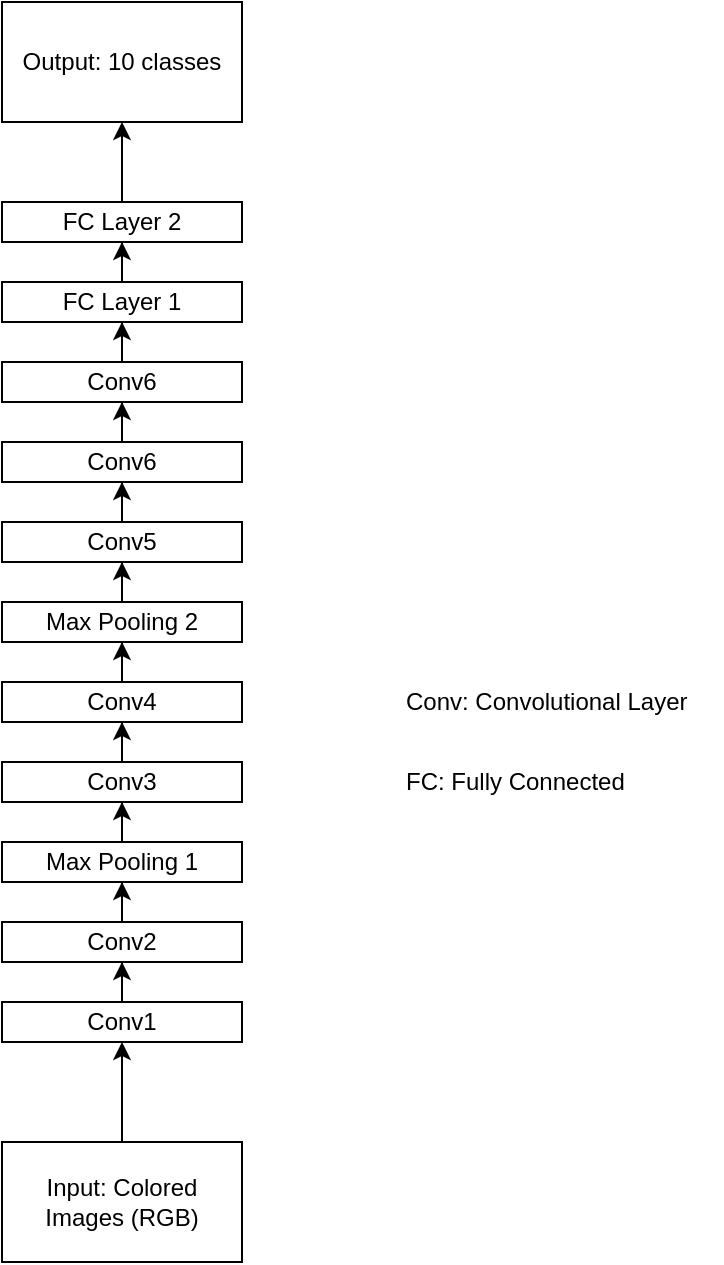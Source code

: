<mxfile version="18.0.3" type="github">
  <diagram id="wc5u_3k6WploP4A_vuO7" name="Page-1">
    <mxGraphModel dx="1422" dy="790" grid="1" gridSize="10" guides="1" tooltips="1" connect="1" arrows="1" fold="1" page="1" pageScale="1" pageWidth="850" pageHeight="1100" math="0" shadow="0">
      <root>
        <mxCell id="0" />
        <mxCell id="1" parent="0" />
        <mxCell id="hTojvkaq_PwxAIXKP4DE-3" value="" style="edgeStyle=orthogonalEdgeStyle;rounded=0;orthogonalLoop=1;jettySize=auto;html=1;" edge="1" parent="1" source="hTojvkaq_PwxAIXKP4DE-1">
          <mxGeometry relative="1" as="geometry">
            <mxPoint x="340" y="720" as="targetPoint" />
            <Array as="points">
              <mxPoint x="340" y="740" />
              <mxPoint x="340" y="740" />
            </Array>
          </mxGeometry>
        </mxCell>
        <mxCell id="hTojvkaq_PwxAIXKP4DE-1" value="Input: Colored Images (RGB)" style="rounded=0;whiteSpace=wrap;html=1;" vertex="1" parent="1">
          <mxGeometry x="280" y="770" width="120" height="60" as="geometry" />
        </mxCell>
        <mxCell id="hTojvkaq_PwxAIXKP4DE-5" value="" style="edgeStyle=orthogonalEdgeStyle;rounded=0;orthogonalLoop=1;jettySize=auto;html=1;" edge="1" parent="1" source="hTojvkaq_PwxAIXKP4DE-2" target="hTojvkaq_PwxAIXKP4DE-4">
          <mxGeometry relative="1" as="geometry" />
        </mxCell>
        <mxCell id="hTojvkaq_PwxAIXKP4DE-2" value="Conv1" style="rounded=0;whiteSpace=wrap;html=1;" vertex="1" parent="1">
          <mxGeometry x="280" y="700" width="120" height="20" as="geometry" />
        </mxCell>
        <mxCell id="hTojvkaq_PwxAIXKP4DE-7" value="" style="edgeStyle=orthogonalEdgeStyle;rounded=0;orthogonalLoop=1;jettySize=auto;html=1;" edge="1" parent="1" source="hTojvkaq_PwxAIXKP4DE-4" target="hTojvkaq_PwxAIXKP4DE-6">
          <mxGeometry relative="1" as="geometry" />
        </mxCell>
        <mxCell id="hTojvkaq_PwxAIXKP4DE-4" value="Conv2" style="rounded=0;whiteSpace=wrap;html=1;" vertex="1" parent="1">
          <mxGeometry x="280" y="660" width="120" height="20" as="geometry" />
        </mxCell>
        <mxCell id="hTojvkaq_PwxAIXKP4DE-9" value="" style="edgeStyle=orthogonalEdgeStyle;rounded=0;orthogonalLoop=1;jettySize=auto;html=1;" edge="1" parent="1" source="hTojvkaq_PwxAIXKP4DE-6" target="hTojvkaq_PwxAIXKP4DE-8">
          <mxGeometry relative="1" as="geometry" />
        </mxCell>
        <mxCell id="hTojvkaq_PwxAIXKP4DE-6" value="Max Pooling 1" style="rounded=0;whiteSpace=wrap;html=1;" vertex="1" parent="1">
          <mxGeometry x="280" y="620" width="120" height="20" as="geometry" />
        </mxCell>
        <mxCell id="hTojvkaq_PwxAIXKP4DE-11" value="" style="edgeStyle=orthogonalEdgeStyle;rounded=0;orthogonalLoop=1;jettySize=auto;html=1;" edge="1" parent="1" source="hTojvkaq_PwxAIXKP4DE-8" target="hTojvkaq_PwxAIXKP4DE-10">
          <mxGeometry relative="1" as="geometry" />
        </mxCell>
        <mxCell id="hTojvkaq_PwxAIXKP4DE-8" value="Conv3" style="rounded=0;whiteSpace=wrap;html=1;" vertex="1" parent="1">
          <mxGeometry x="280" y="580" width="120" height="20" as="geometry" />
        </mxCell>
        <mxCell id="hTojvkaq_PwxAIXKP4DE-13" value="" style="edgeStyle=orthogonalEdgeStyle;rounded=0;orthogonalLoop=1;jettySize=auto;html=1;" edge="1" parent="1" source="hTojvkaq_PwxAIXKP4DE-10" target="hTojvkaq_PwxAIXKP4DE-12">
          <mxGeometry relative="1" as="geometry" />
        </mxCell>
        <mxCell id="hTojvkaq_PwxAIXKP4DE-10" value="Conv4" style="rounded=0;whiteSpace=wrap;html=1;" vertex="1" parent="1">
          <mxGeometry x="280" y="540" width="120" height="20" as="geometry" />
        </mxCell>
        <mxCell id="hTojvkaq_PwxAIXKP4DE-15" value="" style="edgeStyle=orthogonalEdgeStyle;rounded=0;orthogonalLoop=1;jettySize=auto;html=1;" edge="1" parent="1" source="hTojvkaq_PwxAIXKP4DE-12" target="hTojvkaq_PwxAIXKP4DE-14">
          <mxGeometry relative="1" as="geometry" />
        </mxCell>
        <mxCell id="hTojvkaq_PwxAIXKP4DE-12" value="Max Pooling 2" style="rounded=0;whiteSpace=wrap;html=1;" vertex="1" parent="1">
          <mxGeometry x="280" y="500" width="120" height="20" as="geometry" />
        </mxCell>
        <mxCell id="hTojvkaq_PwxAIXKP4DE-17" value="" style="edgeStyle=orthogonalEdgeStyle;rounded=0;orthogonalLoop=1;jettySize=auto;html=1;" edge="1" parent="1" source="hTojvkaq_PwxAIXKP4DE-14" target="hTojvkaq_PwxAIXKP4DE-16">
          <mxGeometry relative="1" as="geometry" />
        </mxCell>
        <mxCell id="hTojvkaq_PwxAIXKP4DE-14" value="Conv5" style="rounded=0;whiteSpace=wrap;html=1;" vertex="1" parent="1">
          <mxGeometry x="280" y="460" width="120" height="20" as="geometry" />
        </mxCell>
        <mxCell id="hTojvkaq_PwxAIXKP4DE-19" value="" style="edgeStyle=orthogonalEdgeStyle;rounded=0;orthogonalLoop=1;jettySize=auto;html=1;" edge="1" parent="1" source="hTojvkaq_PwxAIXKP4DE-16" target="hTojvkaq_PwxAIXKP4DE-18">
          <mxGeometry relative="1" as="geometry" />
        </mxCell>
        <mxCell id="hTojvkaq_PwxAIXKP4DE-16" value="Conv6" style="rounded=0;whiteSpace=wrap;html=1;" vertex="1" parent="1">
          <mxGeometry x="280" y="420" width="120" height="20" as="geometry" />
        </mxCell>
        <mxCell id="hTojvkaq_PwxAIXKP4DE-21" value="" style="edgeStyle=orthogonalEdgeStyle;rounded=0;orthogonalLoop=1;jettySize=auto;html=1;" edge="1" parent="1" source="hTojvkaq_PwxAIXKP4DE-18" target="hTojvkaq_PwxAIXKP4DE-20">
          <mxGeometry relative="1" as="geometry" />
        </mxCell>
        <mxCell id="hTojvkaq_PwxAIXKP4DE-18" value="Conv6" style="rounded=0;whiteSpace=wrap;html=1;" vertex="1" parent="1">
          <mxGeometry x="280" y="380" width="120" height="20" as="geometry" />
        </mxCell>
        <mxCell id="hTojvkaq_PwxAIXKP4DE-23" value="" style="edgeStyle=orthogonalEdgeStyle;rounded=0;orthogonalLoop=1;jettySize=auto;html=1;" edge="1" parent="1" source="hTojvkaq_PwxAIXKP4DE-20" target="hTojvkaq_PwxAIXKP4DE-22">
          <mxGeometry relative="1" as="geometry" />
        </mxCell>
        <mxCell id="hTojvkaq_PwxAIXKP4DE-20" value="FC Layer 1" style="rounded=0;whiteSpace=wrap;html=1;" vertex="1" parent="1">
          <mxGeometry x="280" y="340" width="120" height="20" as="geometry" />
        </mxCell>
        <mxCell id="hTojvkaq_PwxAIXKP4DE-25" value="" style="edgeStyle=orthogonalEdgeStyle;rounded=0;orthogonalLoop=1;jettySize=auto;html=1;" edge="1" parent="1" source="hTojvkaq_PwxAIXKP4DE-22" target="hTojvkaq_PwxAIXKP4DE-24">
          <mxGeometry relative="1" as="geometry" />
        </mxCell>
        <mxCell id="hTojvkaq_PwxAIXKP4DE-22" value="FC Layer 2" style="rounded=0;whiteSpace=wrap;html=1;" vertex="1" parent="1">
          <mxGeometry x="280" y="300" width="120" height="20" as="geometry" />
        </mxCell>
        <mxCell id="hTojvkaq_PwxAIXKP4DE-24" value="Output: 10 classes" style="whiteSpace=wrap;html=1;rounded=0;" vertex="1" parent="1">
          <mxGeometry x="280" y="200" width="120" height="60" as="geometry" />
        </mxCell>
        <mxCell id="hTojvkaq_PwxAIXKP4DE-26" value="Conv: Convolutional Layer" style="text;html=1;align=left;verticalAlign=middle;resizable=0;points=[];autosize=1;strokeColor=none;fillColor=none;" vertex="1" parent="1">
          <mxGeometry x="480" y="540" width="160" height="20" as="geometry" />
        </mxCell>
        <mxCell id="hTojvkaq_PwxAIXKP4DE-27" value="&lt;div style=&quot;&quot;&gt;&lt;span style=&quot;background-color: initial;&quot;&gt;FC: Fully Connected&lt;/span&gt;&lt;/div&gt;" style="text;html=1;align=left;verticalAlign=middle;resizable=0;points=[];autosize=1;strokeColor=none;fillColor=none;" vertex="1" parent="1">
          <mxGeometry x="480" y="580" width="120" height="20" as="geometry" />
        </mxCell>
      </root>
    </mxGraphModel>
  </diagram>
</mxfile>
